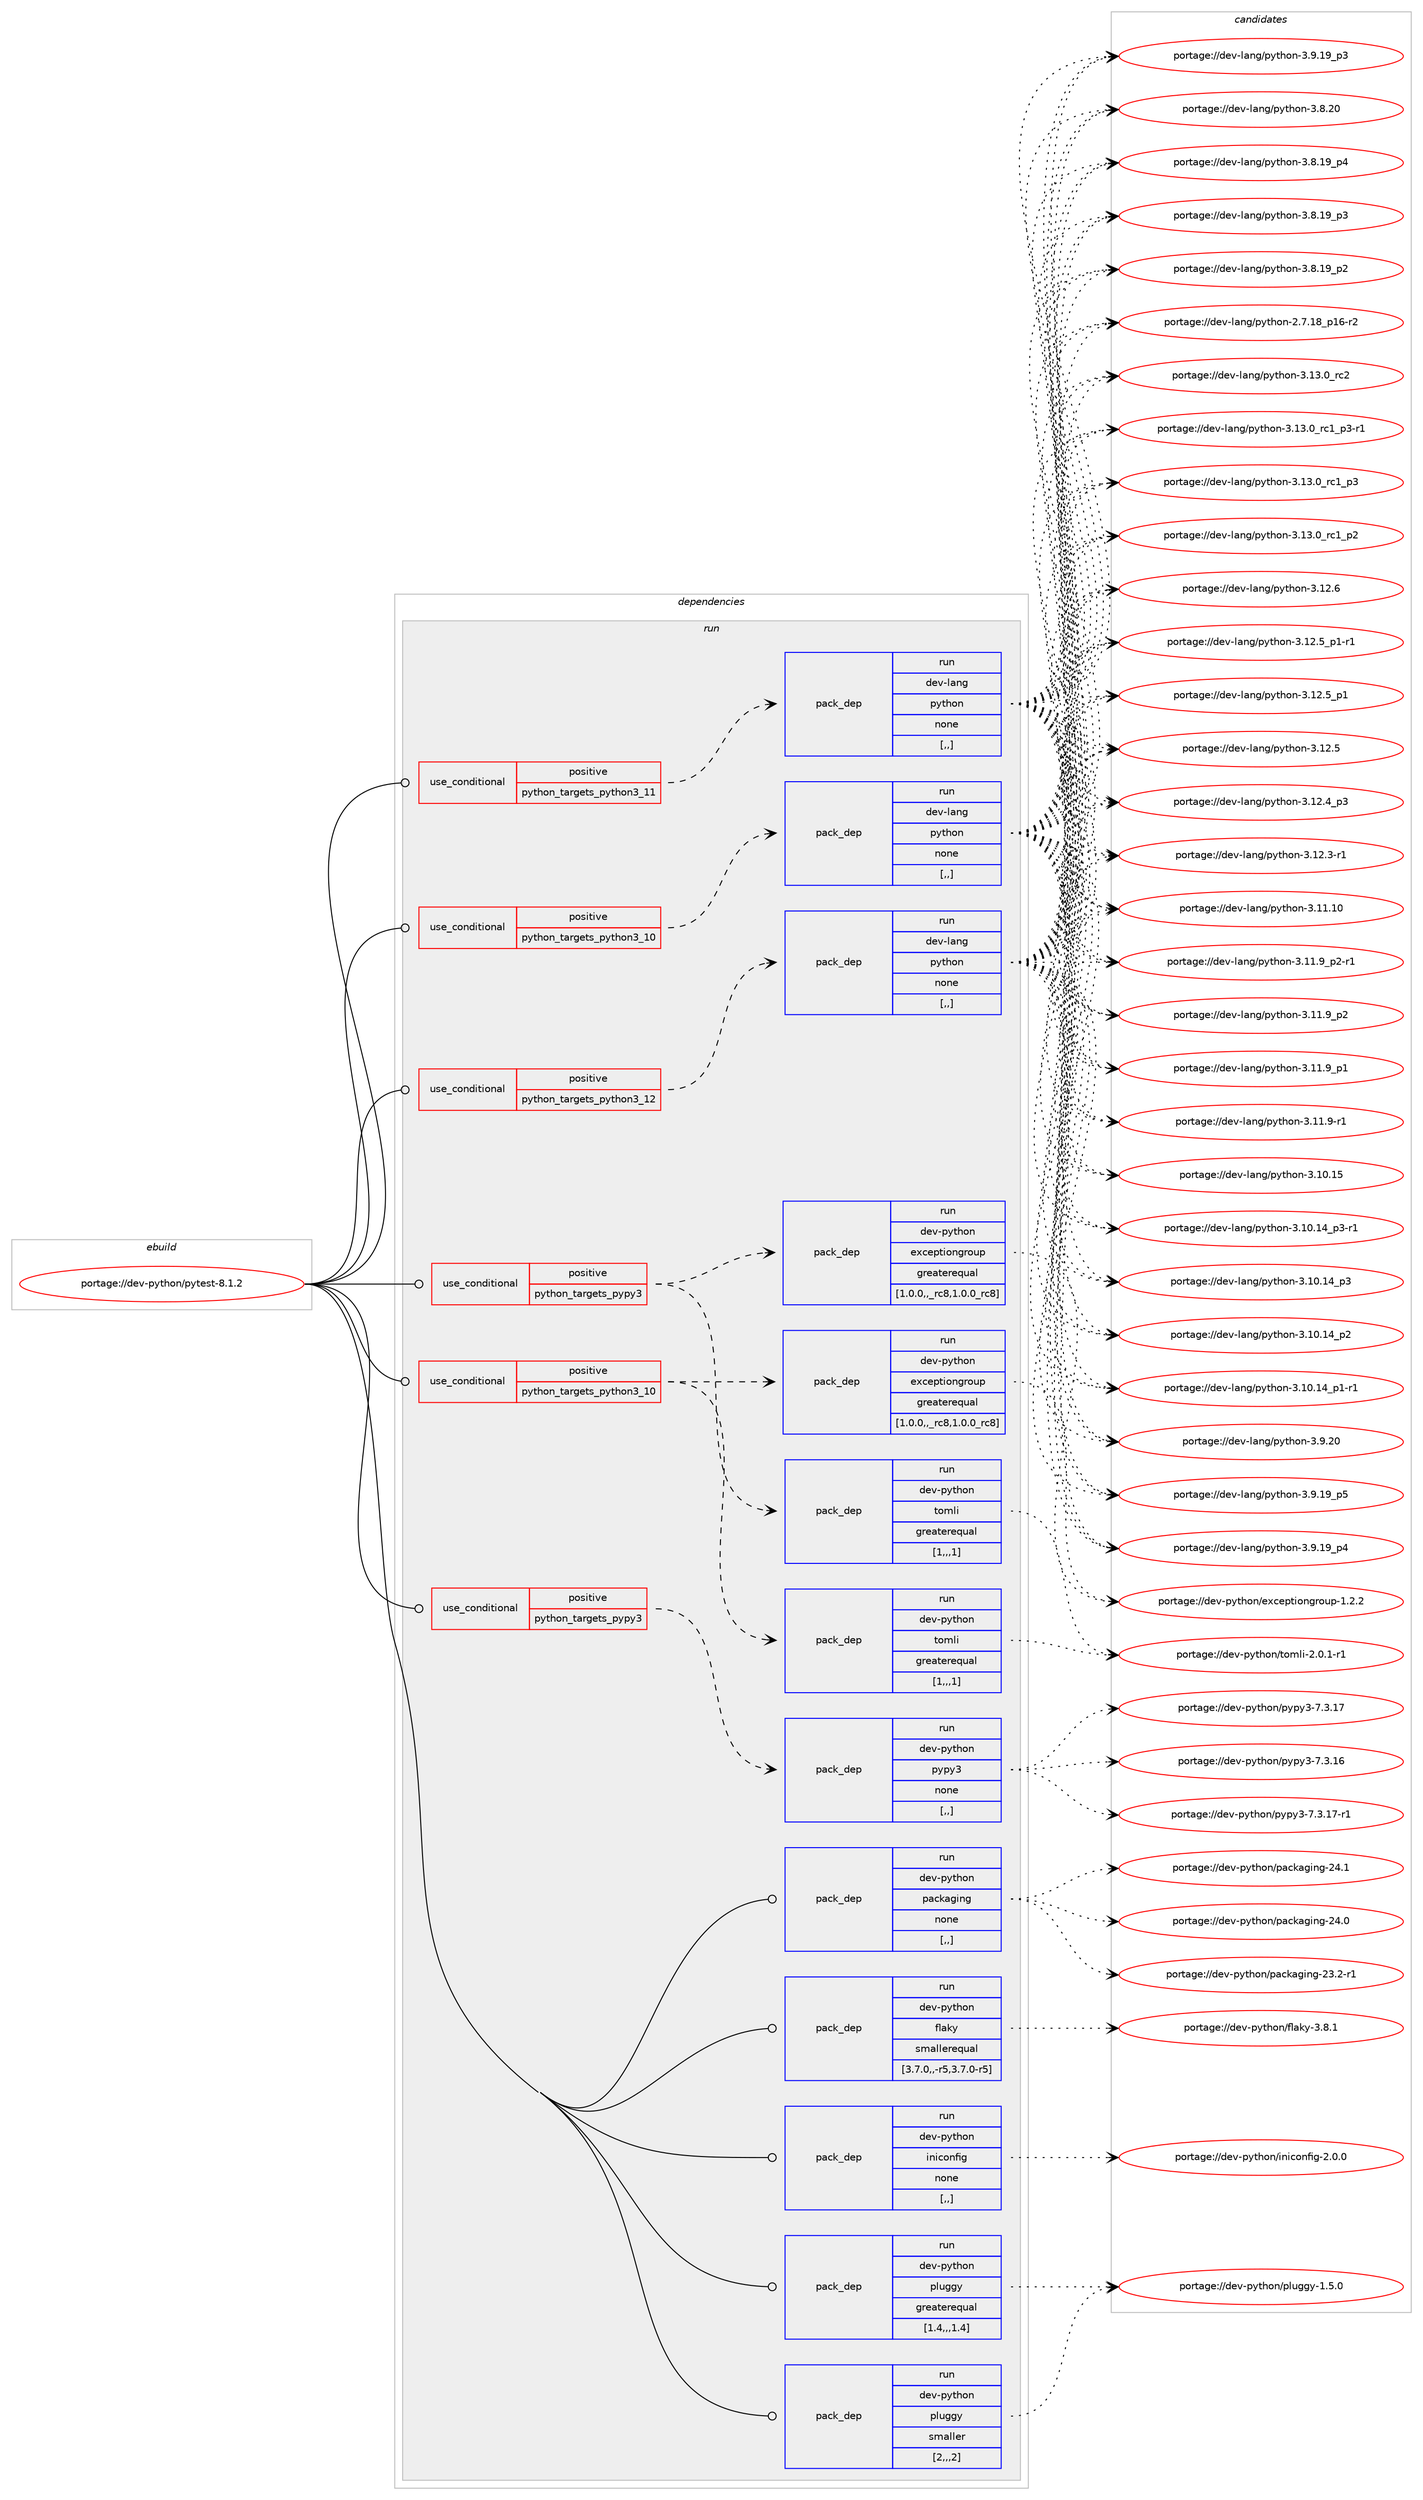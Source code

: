 digraph prolog {

# *************
# Graph options
# *************

newrank=true;
concentrate=true;
compound=true;
graph [rankdir=LR,fontname=Helvetica,fontsize=10,ranksep=1.5];#, ranksep=2.5, nodesep=0.2];
edge  [arrowhead=vee];
node  [fontname=Helvetica,fontsize=10];

# **********
# The ebuild
# **********

subgraph cluster_leftcol {
color=gray;
label=<<i>ebuild</i>>;
id [label="portage://dev-python/pytest-8.1.2", color=red, width=4, href="../dev-python/pytest-8.1.2.svg"];
}

# ****************
# The dependencies
# ****************

subgraph cluster_midcol {
color=gray;
label=<<i>dependencies</i>>;
subgraph cluster_compile {
fillcolor="#eeeeee";
style=filled;
label=<<i>compile</i>>;
}
subgraph cluster_compileandrun {
fillcolor="#eeeeee";
style=filled;
label=<<i>compile and run</i>>;
}
subgraph cluster_run {
fillcolor="#eeeeee";
style=filled;
label=<<i>run</i>>;
subgraph cond168410 {
dependency653960 [label=<<TABLE BORDER="0" CELLBORDER="1" CELLSPACING="0" CELLPADDING="4"><TR><TD ROWSPAN="3" CELLPADDING="10">use_conditional</TD></TR><TR><TD>positive</TD></TR><TR><TD>python_targets_pypy3</TD></TR></TABLE>>, shape=none, color=red];
subgraph pack480693 {
dependency653961 [label=<<TABLE BORDER="0" CELLBORDER="1" CELLSPACING="0" CELLPADDING="4" WIDTH="220"><TR><TD ROWSPAN="6" CELLPADDING="30">pack_dep</TD></TR><TR><TD WIDTH="110">run</TD></TR><TR><TD>dev-python</TD></TR><TR><TD>exceptiongroup</TD></TR><TR><TD>greaterequal</TD></TR><TR><TD>[1.0.0,,_rc8,1.0.0_rc8]</TD></TR></TABLE>>, shape=none, color=blue];
}
dependency653960:e -> dependency653961:w [weight=20,style="dashed",arrowhead="vee"];
subgraph pack480694 {
dependency653962 [label=<<TABLE BORDER="0" CELLBORDER="1" CELLSPACING="0" CELLPADDING="4" WIDTH="220"><TR><TD ROWSPAN="6" CELLPADDING="30">pack_dep</TD></TR><TR><TD WIDTH="110">run</TD></TR><TR><TD>dev-python</TD></TR><TR><TD>tomli</TD></TR><TR><TD>greaterequal</TD></TR><TR><TD>[1,,,1]</TD></TR></TABLE>>, shape=none, color=blue];
}
dependency653960:e -> dependency653962:w [weight=20,style="dashed",arrowhead="vee"];
}
id:e -> dependency653960:w [weight=20,style="solid",arrowhead="odot"];
subgraph cond168411 {
dependency653963 [label=<<TABLE BORDER="0" CELLBORDER="1" CELLSPACING="0" CELLPADDING="4"><TR><TD ROWSPAN="3" CELLPADDING="10">use_conditional</TD></TR><TR><TD>positive</TD></TR><TR><TD>python_targets_pypy3</TD></TR></TABLE>>, shape=none, color=red];
subgraph pack480695 {
dependency653964 [label=<<TABLE BORDER="0" CELLBORDER="1" CELLSPACING="0" CELLPADDING="4" WIDTH="220"><TR><TD ROWSPAN="6" CELLPADDING="30">pack_dep</TD></TR><TR><TD WIDTH="110">run</TD></TR><TR><TD>dev-python</TD></TR><TR><TD>pypy3</TD></TR><TR><TD>none</TD></TR><TR><TD>[,,]</TD></TR></TABLE>>, shape=none, color=blue];
}
dependency653963:e -> dependency653964:w [weight=20,style="dashed",arrowhead="vee"];
}
id:e -> dependency653963:w [weight=20,style="solid",arrowhead="odot"];
subgraph cond168412 {
dependency653965 [label=<<TABLE BORDER="0" CELLBORDER="1" CELLSPACING="0" CELLPADDING="4"><TR><TD ROWSPAN="3" CELLPADDING="10">use_conditional</TD></TR><TR><TD>positive</TD></TR><TR><TD>python_targets_python3_10</TD></TR></TABLE>>, shape=none, color=red];
subgraph pack480696 {
dependency653966 [label=<<TABLE BORDER="0" CELLBORDER="1" CELLSPACING="0" CELLPADDING="4" WIDTH="220"><TR><TD ROWSPAN="6" CELLPADDING="30">pack_dep</TD></TR><TR><TD WIDTH="110">run</TD></TR><TR><TD>dev-lang</TD></TR><TR><TD>python</TD></TR><TR><TD>none</TD></TR><TR><TD>[,,]</TD></TR></TABLE>>, shape=none, color=blue];
}
dependency653965:e -> dependency653966:w [weight=20,style="dashed",arrowhead="vee"];
}
id:e -> dependency653965:w [weight=20,style="solid",arrowhead="odot"];
subgraph cond168413 {
dependency653967 [label=<<TABLE BORDER="0" CELLBORDER="1" CELLSPACING="0" CELLPADDING="4"><TR><TD ROWSPAN="3" CELLPADDING="10">use_conditional</TD></TR><TR><TD>positive</TD></TR><TR><TD>python_targets_python3_10</TD></TR></TABLE>>, shape=none, color=red];
subgraph pack480697 {
dependency653968 [label=<<TABLE BORDER="0" CELLBORDER="1" CELLSPACING="0" CELLPADDING="4" WIDTH="220"><TR><TD ROWSPAN="6" CELLPADDING="30">pack_dep</TD></TR><TR><TD WIDTH="110">run</TD></TR><TR><TD>dev-python</TD></TR><TR><TD>exceptiongroup</TD></TR><TR><TD>greaterequal</TD></TR><TR><TD>[1.0.0,,_rc8,1.0.0_rc8]</TD></TR></TABLE>>, shape=none, color=blue];
}
dependency653967:e -> dependency653968:w [weight=20,style="dashed",arrowhead="vee"];
subgraph pack480698 {
dependency653969 [label=<<TABLE BORDER="0" CELLBORDER="1" CELLSPACING="0" CELLPADDING="4" WIDTH="220"><TR><TD ROWSPAN="6" CELLPADDING="30">pack_dep</TD></TR><TR><TD WIDTH="110">run</TD></TR><TR><TD>dev-python</TD></TR><TR><TD>tomli</TD></TR><TR><TD>greaterequal</TD></TR><TR><TD>[1,,,1]</TD></TR></TABLE>>, shape=none, color=blue];
}
dependency653967:e -> dependency653969:w [weight=20,style="dashed",arrowhead="vee"];
}
id:e -> dependency653967:w [weight=20,style="solid",arrowhead="odot"];
subgraph cond168414 {
dependency653970 [label=<<TABLE BORDER="0" CELLBORDER="1" CELLSPACING="0" CELLPADDING="4"><TR><TD ROWSPAN="3" CELLPADDING="10">use_conditional</TD></TR><TR><TD>positive</TD></TR><TR><TD>python_targets_python3_11</TD></TR></TABLE>>, shape=none, color=red];
subgraph pack480699 {
dependency653971 [label=<<TABLE BORDER="0" CELLBORDER="1" CELLSPACING="0" CELLPADDING="4" WIDTH="220"><TR><TD ROWSPAN="6" CELLPADDING="30">pack_dep</TD></TR><TR><TD WIDTH="110">run</TD></TR><TR><TD>dev-lang</TD></TR><TR><TD>python</TD></TR><TR><TD>none</TD></TR><TR><TD>[,,]</TD></TR></TABLE>>, shape=none, color=blue];
}
dependency653970:e -> dependency653971:w [weight=20,style="dashed",arrowhead="vee"];
}
id:e -> dependency653970:w [weight=20,style="solid",arrowhead="odot"];
subgraph cond168415 {
dependency653972 [label=<<TABLE BORDER="0" CELLBORDER="1" CELLSPACING="0" CELLPADDING="4"><TR><TD ROWSPAN="3" CELLPADDING="10">use_conditional</TD></TR><TR><TD>positive</TD></TR><TR><TD>python_targets_python3_12</TD></TR></TABLE>>, shape=none, color=red];
subgraph pack480700 {
dependency653973 [label=<<TABLE BORDER="0" CELLBORDER="1" CELLSPACING="0" CELLPADDING="4" WIDTH="220"><TR><TD ROWSPAN="6" CELLPADDING="30">pack_dep</TD></TR><TR><TD WIDTH="110">run</TD></TR><TR><TD>dev-lang</TD></TR><TR><TD>python</TD></TR><TR><TD>none</TD></TR><TR><TD>[,,]</TD></TR></TABLE>>, shape=none, color=blue];
}
dependency653972:e -> dependency653973:w [weight=20,style="dashed",arrowhead="vee"];
}
id:e -> dependency653972:w [weight=20,style="solid",arrowhead="odot"];
subgraph pack480701 {
dependency653974 [label=<<TABLE BORDER="0" CELLBORDER="1" CELLSPACING="0" CELLPADDING="4" WIDTH="220"><TR><TD ROWSPAN="6" CELLPADDING="30">pack_dep</TD></TR><TR><TD WIDTH="110">run</TD></TR><TR><TD>dev-python</TD></TR><TR><TD>iniconfig</TD></TR><TR><TD>none</TD></TR><TR><TD>[,,]</TD></TR></TABLE>>, shape=none, color=blue];
}
id:e -> dependency653974:w [weight=20,style="solid",arrowhead="odot"];
subgraph pack480702 {
dependency653975 [label=<<TABLE BORDER="0" CELLBORDER="1" CELLSPACING="0" CELLPADDING="4" WIDTH="220"><TR><TD ROWSPAN="6" CELLPADDING="30">pack_dep</TD></TR><TR><TD WIDTH="110">run</TD></TR><TR><TD>dev-python</TD></TR><TR><TD>packaging</TD></TR><TR><TD>none</TD></TR><TR><TD>[,,]</TD></TR></TABLE>>, shape=none, color=blue];
}
id:e -> dependency653975:w [weight=20,style="solid",arrowhead="odot"];
subgraph pack480703 {
dependency653976 [label=<<TABLE BORDER="0" CELLBORDER="1" CELLSPACING="0" CELLPADDING="4" WIDTH="220"><TR><TD ROWSPAN="6" CELLPADDING="30">pack_dep</TD></TR><TR><TD WIDTH="110">run</TD></TR><TR><TD>dev-python</TD></TR><TR><TD>pluggy</TD></TR><TR><TD>greaterequal</TD></TR><TR><TD>[1.4,,,1.4]</TD></TR></TABLE>>, shape=none, color=blue];
}
id:e -> dependency653976:w [weight=20,style="solid",arrowhead="odot"];
subgraph pack480704 {
dependency653977 [label=<<TABLE BORDER="0" CELLBORDER="1" CELLSPACING="0" CELLPADDING="4" WIDTH="220"><TR><TD ROWSPAN="6" CELLPADDING="30">pack_dep</TD></TR><TR><TD WIDTH="110">run</TD></TR><TR><TD>dev-python</TD></TR><TR><TD>pluggy</TD></TR><TR><TD>smaller</TD></TR><TR><TD>[2,,,2]</TD></TR></TABLE>>, shape=none, color=blue];
}
id:e -> dependency653977:w [weight=20,style="solid",arrowhead="odot"];
subgraph pack480705 {
dependency653978 [label=<<TABLE BORDER="0" CELLBORDER="1" CELLSPACING="0" CELLPADDING="4" WIDTH="220"><TR><TD ROWSPAN="6" CELLPADDING="30">pack_dep</TD></TR><TR><TD WIDTH="110">run</TD></TR><TR><TD>dev-python</TD></TR><TR><TD>flaky</TD></TR><TR><TD>smallerequal</TD></TR><TR><TD>[3.7.0,,-r5,3.7.0-r5]</TD></TR></TABLE>>, shape=none, color=blue];
}
id:e -> dependency653978:w [weight=20,style="solid",arrowhead="odot"];
}
}

# **************
# The candidates
# **************

subgraph cluster_choices {
rank=same;
color=gray;
label=<<i>candidates</i>>;

subgraph choice480693 {
color=black;
nodesep=1;
choice100101118451121211161041111104710112099101112116105111110103114111117112454946504650 [label="portage://dev-python/exceptiongroup-1.2.2", color=red, width=4,href="../dev-python/exceptiongroup-1.2.2.svg"];
dependency653961:e -> choice100101118451121211161041111104710112099101112116105111110103114111117112454946504650:w [style=dotted,weight="100"];
}
subgraph choice480694 {
color=black;
nodesep=1;
choice10010111845112121116104111110471161111091081054550464846494511449 [label="portage://dev-python/tomli-2.0.1-r1", color=red, width=4,href="../dev-python/tomli-2.0.1-r1.svg"];
dependency653962:e -> choice10010111845112121116104111110471161111091081054550464846494511449:w [style=dotted,weight="100"];
}
subgraph choice480695 {
color=black;
nodesep=1;
choice100101118451121211161041111104711212111212151455546514649554511449 [label="portage://dev-python/pypy3-7.3.17-r1", color=red, width=4,href="../dev-python/pypy3-7.3.17-r1.svg"];
choice10010111845112121116104111110471121211121215145554651464955 [label="portage://dev-python/pypy3-7.3.17", color=red, width=4,href="../dev-python/pypy3-7.3.17.svg"];
choice10010111845112121116104111110471121211121215145554651464954 [label="portage://dev-python/pypy3-7.3.16", color=red, width=4,href="../dev-python/pypy3-7.3.16.svg"];
dependency653964:e -> choice100101118451121211161041111104711212111212151455546514649554511449:w [style=dotted,weight="100"];
dependency653964:e -> choice10010111845112121116104111110471121211121215145554651464955:w [style=dotted,weight="100"];
dependency653964:e -> choice10010111845112121116104111110471121211121215145554651464954:w [style=dotted,weight="100"];
}
subgraph choice480696 {
color=black;
nodesep=1;
choice10010111845108971101034711212111610411111045514649514648951149950 [label="portage://dev-lang/python-3.13.0_rc2", color=red, width=4,href="../dev-lang/python-3.13.0_rc2.svg"];
choice1001011184510897110103471121211161041111104551464951464895114994995112514511449 [label="portage://dev-lang/python-3.13.0_rc1_p3-r1", color=red, width=4,href="../dev-lang/python-3.13.0_rc1_p3-r1.svg"];
choice100101118451089711010347112121116104111110455146495146489511499499511251 [label="portage://dev-lang/python-3.13.0_rc1_p3", color=red, width=4,href="../dev-lang/python-3.13.0_rc1_p3.svg"];
choice100101118451089711010347112121116104111110455146495146489511499499511250 [label="portage://dev-lang/python-3.13.0_rc1_p2", color=red, width=4,href="../dev-lang/python-3.13.0_rc1_p2.svg"];
choice10010111845108971101034711212111610411111045514649504654 [label="portage://dev-lang/python-3.12.6", color=red, width=4,href="../dev-lang/python-3.12.6.svg"];
choice1001011184510897110103471121211161041111104551464950465395112494511449 [label="portage://dev-lang/python-3.12.5_p1-r1", color=red, width=4,href="../dev-lang/python-3.12.5_p1-r1.svg"];
choice100101118451089711010347112121116104111110455146495046539511249 [label="portage://dev-lang/python-3.12.5_p1", color=red, width=4,href="../dev-lang/python-3.12.5_p1.svg"];
choice10010111845108971101034711212111610411111045514649504653 [label="portage://dev-lang/python-3.12.5", color=red, width=4,href="../dev-lang/python-3.12.5.svg"];
choice100101118451089711010347112121116104111110455146495046529511251 [label="portage://dev-lang/python-3.12.4_p3", color=red, width=4,href="../dev-lang/python-3.12.4_p3.svg"];
choice100101118451089711010347112121116104111110455146495046514511449 [label="portage://dev-lang/python-3.12.3-r1", color=red, width=4,href="../dev-lang/python-3.12.3-r1.svg"];
choice1001011184510897110103471121211161041111104551464949464948 [label="portage://dev-lang/python-3.11.10", color=red, width=4,href="../dev-lang/python-3.11.10.svg"];
choice1001011184510897110103471121211161041111104551464949465795112504511449 [label="portage://dev-lang/python-3.11.9_p2-r1", color=red, width=4,href="../dev-lang/python-3.11.9_p2-r1.svg"];
choice100101118451089711010347112121116104111110455146494946579511250 [label="portage://dev-lang/python-3.11.9_p2", color=red, width=4,href="../dev-lang/python-3.11.9_p2.svg"];
choice100101118451089711010347112121116104111110455146494946579511249 [label="portage://dev-lang/python-3.11.9_p1", color=red, width=4,href="../dev-lang/python-3.11.9_p1.svg"];
choice100101118451089711010347112121116104111110455146494946574511449 [label="portage://dev-lang/python-3.11.9-r1", color=red, width=4,href="../dev-lang/python-3.11.9-r1.svg"];
choice1001011184510897110103471121211161041111104551464948464953 [label="portage://dev-lang/python-3.10.15", color=red, width=4,href="../dev-lang/python-3.10.15.svg"];
choice100101118451089711010347112121116104111110455146494846495295112514511449 [label="portage://dev-lang/python-3.10.14_p3-r1", color=red, width=4,href="../dev-lang/python-3.10.14_p3-r1.svg"];
choice10010111845108971101034711212111610411111045514649484649529511251 [label="portage://dev-lang/python-3.10.14_p3", color=red, width=4,href="../dev-lang/python-3.10.14_p3.svg"];
choice10010111845108971101034711212111610411111045514649484649529511250 [label="portage://dev-lang/python-3.10.14_p2", color=red, width=4,href="../dev-lang/python-3.10.14_p2.svg"];
choice100101118451089711010347112121116104111110455146494846495295112494511449 [label="portage://dev-lang/python-3.10.14_p1-r1", color=red, width=4,href="../dev-lang/python-3.10.14_p1-r1.svg"];
choice10010111845108971101034711212111610411111045514657465048 [label="portage://dev-lang/python-3.9.20", color=red, width=4,href="../dev-lang/python-3.9.20.svg"];
choice100101118451089711010347112121116104111110455146574649579511253 [label="portage://dev-lang/python-3.9.19_p5", color=red, width=4,href="../dev-lang/python-3.9.19_p5.svg"];
choice100101118451089711010347112121116104111110455146574649579511252 [label="portage://dev-lang/python-3.9.19_p4", color=red, width=4,href="../dev-lang/python-3.9.19_p4.svg"];
choice100101118451089711010347112121116104111110455146574649579511251 [label="portage://dev-lang/python-3.9.19_p3", color=red, width=4,href="../dev-lang/python-3.9.19_p3.svg"];
choice10010111845108971101034711212111610411111045514656465048 [label="portage://dev-lang/python-3.8.20", color=red, width=4,href="../dev-lang/python-3.8.20.svg"];
choice100101118451089711010347112121116104111110455146564649579511252 [label="portage://dev-lang/python-3.8.19_p4", color=red, width=4,href="../dev-lang/python-3.8.19_p4.svg"];
choice100101118451089711010347112121116104111110455146564649579511251 [label="portage://dev-lang/python-3.8.19_p3", color=red, width=4,href="../dev-lang/python-3.8.19_p3.svg"];
choice100101118451089711010347112121116104111110455146564649579511250 [label="portage://dev-lang/python-3.8.19_p2", color=red, width=4,href="../dev-lang/python-3.8.19_p2.svg"];
choice100101118451089711010347112121116104111110455046554649569511249544511450 [label="portage://dev-lang/python-2.7.18_p16-r2", color=red, width=4,href="../dev-lang/python-2.7.18_p16-r2.svg"];
dependency653966:e -> choice10010111845108971101034711212111610411111045514649514648951149950:w [style=dotted,weight="100"];
dependency653966:e -> choice1001011184510897110103471121211161041111104551464951464895114994995112514511449:w [style=dotted,weight="100"];
dependency653966:e -> choice100101118451089711010347112121116104111110455146495146489511499499511251:w [style=dotted,weight="100"];
dependency653966:e -> choice100101118451089711010347112121116104111110455146495146489511499499511250:w [style=dotted,weight="100"];
dependency653966:e -> choice10010111845108971101034711212111610411111045514649504654:w [style=dotted,weight="100"];
dependency653966:e -> choice1001011184510897110103471121211161041111104551464950465395112494511449:w [style=dotted,weight="100"];
dependency653966:e -> choice100101118451089711010347112121116104111110455146495046539511249:w [style=dotted,weight="100"];
dependency653966:e -> choice10010111845108971101034711212111610411111045514649504653:w [style=dotted,weight="100"];
dependency653966:e -> choice100101118451089711010347112121116104111110455146495046529511251:w [style=dotted,weight="100"];
dependency653966:e -> choice100101118451089711010347112121116104111110455146495046514511449:w [style=dotted,weight="100"];
dependency653966:e -> choice1001011184510897110103471121211161041111104551464949464948:w [style=dotted,weight="100"];
dependency653966:e -> choice1001011184510897110103471121211161041111104551464949465795112504511449:w [style=dotted,weight="100"];
dependency653966:e -> choice100101118451089711010347112121116104111110455146494946579511250:w [style=dotted,weight="100"];
dependency653966:e -> choice100101118451089711010347112121116104111110455146494946579511249:w [style=dotted,weight="100"];
dependency653966:e -> choice100101118451089711010347112121116104111110455146494946574511449:w [style=dotted,weight="100"];
dependency653966:e -> choice1001011184510897110103471121211161041111104551464948464953:w [style=dotted,weight="100"];
dependency653966:e -> choice100101118451089711010347112121116104111110455146494846495295112514511449:w [style=dotted,weight="100"];
dependency653966:e -> choice10010111845108971101034711212111610411111045514649484649529511251:w [style=dotted,weight="100"];
dependency653966:e -> choice10010111845108971101034711212111610411111045514649484649529511250:w [style=dotted,weight="100"];
dependency653966:e -> choice100101118451089711010347112121116104111110455146494846495295112494511449:w [style=dotted,weight="100"];
dependency653966:e -> choice10010111845108971101034711212111610411111045514657465048:w [style=dotted,weight="100"];
dependency653966:e -> choice100101118451089711010347112121116104111110455146574649579511253:w [style=dotted,weight="100"];
dependency653966:e -> choice100101118451089711010347112121116104111110455146574649579511252:w [style=dotted,weight="100"];
dependency653966:e -> choice100101118451089711010347112121116104111110455146574649579511251:w [style=dotted,weight="100"];
dependency653966:e -> choice10010111845108971101034711212111610411111045514656465048:w [style=dotted,weight="100"];
dependency653966:e -> choice100101118451089711010347112121116104111110455146564649579511252:w [style=dotted,weight="100"];
dependency653966:e -> choice100101118451089711010347112121116104111110455146564649579511251:w [style=dotted,weight="100"];
dependency653966:e -> choice100101118451089711010347112121116104111110455146564649579511250:w [style=dotted,weight="100"];
dependency653966:e -> choice100101118451089711010347112121116104111110455046554649569511249544511450:w [style=dotted,weight="100"];
}
subgraph choice480697 {
color=black;
nodesep=1;
choice100101118451121211161041111104710112099101112116105111110103114111117112454946504650 [label="portage://dev-python/exceptiongroup-1.2.2", color=red, width=4,href="../dev-python/exceptiongroup-1.2.2.svg"];
dependency653968:e -> choice100101118451121211161041111104710112099101112116105111110103114111117112454946504650:w [style=dotted,weight="100"];
}
subgraph choice480698 {
color=black;
nodesep=1;
choice10010111845112121116104111110471161111091081054550464846494511449 [label="portage://dev-python/tomli-2.0.1-r1", color=red, width=4,href="../dev-python/tomli-2.0.1-r1.svg"];
dependency653969:e -> choice10010111845112121116104111110471161111091081054550464846494511449:w [style=dotted,weight="100"];
}
subgraph choice480699 {
color=black;
nodesep=1;
choice10010111845108971101034711212111610411111045514649514648951149950 [label="portage://dev-lang/python-3.13.0_rc2", color=red, width=4,href="../dev-lang/python-3.13.0_rc2.svg"];
choice1001011184510897110103471121211161041111104551464951464895114994995112514511449 [label="portage://dev-lang/python-3.13.0_rc1_p3-r1", color=red, width=4,href="../dev-lang/python-3.13.0_rc1_p3-r1.svg"];
choice100101118451089711010347112121116104111110455146495146489511499499511251 [label="portage://dev-lang/python-3.13.0_rc1_p3", color=red, width=4,href="../dev-lang/python-3.13.0_rc1_p3.svg"];
choice100101118451089711010347112121116104111110455146495146489511499499511250 [label="portage://dev-lang/python-3.13.0_rc1_p2", color=red, width=4,href="../dev-lang/python-3.13.0_rc1_p2.svg"];
choice10010111845108971101034711212111610411111045514649504654 [label="portage://dev-lang/python-3.12.6", color=red, width=4,href="../dev-lang/python-3.12.6.svg"];
choice1001011184510897110103471121211161041111104551464950465395112494511449 [label="portage://dev-lang/python-3.12.5_p1-r1", color=red, width=4,href="../dev-lang/python-3.12.5_p1-r1.svg"];
choice100101118451089711010347112121116104111110455146495046539511249 [label="portage://dev-lang/python-3.12.5_p1", color=red, width=4,href="../dev-lang/python-3.12.5_p1.svg"];
choice10010111845108971101034711212111610411111045514649504653 [label="portage://dev-lang/python-3.12.5", color=red, width=4,href="../dev-lang/python-3.12.5.svg"];
choice100101118451089711010347112121116104111110455146495046529511251 [label="portage://dev-lang/python-3.12.4_p3", color=red, width=4,href="../dev-lang/python-3.12.4_p3.svg"];
choice100101118451089711010347112121116104111110455146495046514511449 [label="portage://dev-lang/python-3.12.3-r1", color=red, width=4,href="../dev-lang/python-3.12.3-r1.svg"];
choice1001011184510897110103471121211161041111104551464949464948 [label="portage://dev-lang/python-3.11.10", color=red, width=4,href="../dev-lang/python-3.11.10.svg"];
choice1001011184510897110103471121211161041111104551464949465795112504511449 [label="portage://dev-lang/python-3.11.9_p2-r1", color=red, width=4,href="../dev-lang/python-3.11.9_p2-r1.svg"];
choice100101118451089711010347112121116104111110455146494946579511250 [label="portage://dev-lang/python-3.11.9_p2", color=red, width=4,href="../dev-lang/python-3.11.9_p2.svg"];
choice100101118451089711010347112121116104111110455146494946579511249 [label="portage://dev-lang/python-3.11.9_p1", color=red, width=4,href="../dev-lang/python-3.11.9_p1.svg"];
choice100101118451089711010347112121116104111110455146494946574511449 [label="portage://dev-lang/python-3.11.9-r1", color=red, width=4,href="../dev-lang/python-3.11.9-r1.svg"];
choice1001011184510897110103471121211161041111104551464948464953 [label="portage://dev-lang/python-3.10.15", color=red, width=4,href="../dev-lang/python-3.10.15.svg"];
choice100101118451089711010347112121116104111110455146494846495295112514511449 [label="portage://dev-lang/python-3.10.14_p3-r1", color=red, width=4,href="../dev-lang/python-3.10.14_p3-r1.svg"];
choice10010111845108971101034711212111610411111045514649484649529511251 [label="portage://dev-lang/python-3.10.14_p3", color=red, width=4,href="../dev-lang/python-3.10.14_p3.svg"];
choice10010111845108971101034711212111610411111045514649484649529511250 [label="portage://dev-lang/python-3.10.14_p2", color=red, width=4,href="../dev-lang/python-3.10.14_p2.svg"];
choice100101118451089711010347112121116104111110455146494846495295112494511449 [label="portage://dev-lang/python-3.10.14_p1-r1", color=red, width=4,href="../dev-lang/python-3.10.14_p1-r1.svg"];
choice10010111845108971101034711212111610411111045514657465048 [label="portage://dev-lang/python-3.9.20", color=red, width=4,href="../dev-lang/python-3.9.20.svg"];
choice100101118451089711010347112121116104111110455146574649579511253 [label="portage://dev-lang/python-3.9.19_p5", color=red, width=4,href="../dev-lang/python-3.9.19_p5.svg"];
choice100101118451089711010347112121116104111110455146574649579511252 [label="portage://dev-lang/python-3.9.19_p4", color=red, width=4,href="../dev-lang/python-3.9.19_p4.svg"];
choice100101118451089711010347112121116104111110455146574649579511251 [label="portage://dev-lang/python-3.9.19_p3", color=red, width=4,href="../dev-lang/python-3.9.19_p3.svg"];
choice10010111845108971101034711212111610411111045514656465048 [label="portage://dev-lang/python-3.8.20", color=red, width=4,href="../dev-lang/python-3.8.20.svg"];
choice100101118451089711010347112121116104111110455146564649579511252 [label="portage://dev-lang/python-3.8.19_p4", color=red, width=4,href="../dev-lang/python-3.8.19_p4.svg"];
choice100101118451089711010347112121116104111110455146564649579511251 [label="portage://dev-lang/python-3.8.19_p3", color=red, width=4,href="../dev-lang/python-3.8.19_p3.svg"];
choice100101118451089711010347112121116104111110455146564649579511250 [label="portage://dev-lang/python-3.8.19_p2", color=red, width=4,href="../dev-lang/python-3.8.19_p2.svg"];
choice100101118451089711010347112121116104111110455046554649569511249544511450 [label="portage://dev-lang/python-2.7.18_p16-r2", color=red, width=4,href="../dev-lang/python-2.7.18_p16-r2.svg"];
dependency653971:e -> choice10010111845108971101034711212111610411111045514649514648951149950:w [style=dotted,weight="100"];
dependency653971:e -> choice1001011184510897110103471121211161041111104551464951464895114994995112514511449:w [style=dotted,weight="100"];
dependency653971:e -> choice100101118451089711010347112121116104111110455146495146489511499499511251:w [style=dotted,weight="100"];
dependency653971:e -> choice100101118451089711010347112121116104111110455146495146489511499499511250:w [style=dotted,weight="100"];
dependency653971:e -> choice10010111845108971101034711212111610411111045514649504654:w [style=dotted,weight="100"];
dependency653971:e -> choice1001011184510897110103471121211161041111104551464950465395112494511449:w [style=dotted,weight="100"];
dependency653971:e -> choice100101118451089711010347112121116104111110455146495046539511249:w [style=dotted,weight="100"];
dependency653971:e -> choice10010111845108971101034711212111610411111045514649504653:w [style=dotted,weight="100"];
dependency653971:e -> choice100101118451089711010347112121116104111110455146495046529511251:w [style=dotted,weight="100"];
dependency653971:e -> choice100101118451089711010347112121116104111110455146495046514511449:w [style=dotted,weight="100"];
dependency653971:e -> choice1001011184510897110103471121211161041111104551464949464948:w [style=dotted,weight="100"];
dependency653971:e -> choice1001011184510897110103471121211161041111104551464949465795112504511449:w [style=dotted,weight="100"];
dependency653971:e -> choice100101118451089711010347112121116104111110455146494946579511250:w [style=dotted,weight="100"];
dependency653971:e -> choice100101118451089711010347112121116104111110455146494946579511249:w [style=dotted,weight="100"];
dependency653971:e -> choice100101118451089711010347112121116104111110455146494946574511449:w [style=dotted,weight="100"];
dependency653971:e -> choice1001011184510897110103471121211161041111104551464948464953:w [style=dotted,weight="100"];
dependency653971:e -> choice100101118451089711010347112121116104111110455146494846495295112514511449:w [style=dotted,weight="100"];
dependency653971:e -> choice10010111845108971101034711212111610411111045514649484649529511251:w [style=dotted,weight="100"];
dependency653971:e -> choice10010111845108971101034711212111610411111045514649484649529511250:w [style=dotted,weight="100"];
dependency653971:e -> choice100101118451089711010347112121116104111110455146494846495295112494511449:w [style=dotted,weight="100"];
dependency653971:e -> choice10010111845108971101034711212111610411111045514657465048:w [style=dotted,weight="100"];
dependency653971:e -> choice100101118451089711010347112121116104111110455146574649579511253:w [style=dotted,weight="100"];
dependency653971:e -> choice100101118451089711010347112121116104111110455146574649579511252:w [style=dotted,weight="100"];
dependency653971:e -> choice100101118451089711010347112121116104111110455146574649579511251:w [style=dotted,weight="100"];
dependency653971:e -> choice10010111845108971101034711212111610411111045514656465048:w [style=dotted,weight="100"];
dependency653971:e -> choice100101118451089711010347112121116104111110455146564649579511252:w [style=dotted,weight="100"];
dependency653971:e -> choice100101118451089711010347112121116104111110455146564649579511251:w [style=dotted,weight="100"];
dependency653971:e -> choice100101118451089711010347112121116104111110455146564649579511250:w [style=dotted,weight="100"];
dependency653971:e -> choice100101118451089711010347112121116104111110455046554649569511249544511450:w [style=dotted,weight="100"];
}
subgraph choice480700 {
color=black;
nodesep=1;
choice10010111845108971101034711212111610411111045514649514648951149950 [label="portage://dev-lang/python-3.13.0_rc2", color=red, width=4,href="../dev-lang/python-3.13.0_rc2.svg"];
choice1001011184510897110103471121211161041111104551464951464895114994995112514511449 [label="portage://dev-lang/python-3.13.0_rc1_p3-r1", color=red, width=4,href="../dev-lang/python-3.13.0_rc1_p3-r1.svg"];
choice100101118451089711010347112121116104111110455146495146489511499499511251 [label="portage://dev-lang/python-3.13.0_rc1_p3", color=red, width=4,href="../dev-lang/python-3.13.0_rc1_p3.svg"];
choice100101118451089711010347112121116104111110455146495146489511499499511250 [label="portage://dev-lang/python-3.13.0_rc1_p2", color=red, width=4,href="../dev-lang/python-3.13.0_rc1_p2.svg"];
choice10010111845108971101034711212111610411111045514649504654 [label="portage://dev-lang/python-3.12.6", color=red, width=4,href="../dev-lang/python-3.12.6.svg"];
choice1001011184510897110103471121211161041111104551464950465395112494511449 [label="portage://dev-lang/python-3.12.5_p1-r1", color=red, width=4,href="../dev-lang/python-3.12.5_p1-r1.svg"];
choice100101118451089711010347112121116104111110455146495046539511249 [label="portage://dev-lang/python-3.12.5_p1", color=red, width=4,href="../dev-lang/python-3.12.5_p1.svg"];
choice10010111845108971101034711212111610411111045514649504653 [label="portage://dev-lang/python-3.12.5", color=red, width=4,href="../dev-lang/python-3.12.5.svg"];
choice100101118451089711010347112121116104111110455146495046529511251 [label="portage://dev-lang/python-3.12.4_p3", color=red, width=4,href="../dev-lang/python-3.12.4_p3.svg"];
choice100101118451089711010347112121116104111110455146495046514511449 [label="portage://dev-lang/python-3.12.3-r1", color=red, width=4,href="../dev-lang/python-3.12.3-r1.svg"];
choice1001011184510897110103471121211161041111104551464949464948 [label="portage://dev-lang/python-3.11.10", color=red, width=4,href="../dev-lang/python-3.11.10.svg"];
choice1001011184510897110103471121211161041111104551464949465795112504511449 [label="portage://dev-lang/python-3.11.9_p2-r1", color=red, width=4,href="../dev-lang/python-3.11.9_p2-r1.svg"];
choice100101118451089711010347112121116104111110455146494946579511250 [label="portage://dev-lang/python-3.11.9_p2", color=red, width=4,href="../dev-lang/python-3.11.9_p2.svg"];
choice100101118451089711010347112121116104111110455146494946579511249 [label="portage://dev-lang/python-3.11.9_p1", color=red, width=4,href="../dev-lang/python-3.11.9_p1.svg"];
choice100101118451089711010347112121116104111110455146494946574511449 [label="portage://dev-lang/python-3.11.9-r1", color=red, width=4,href="../dev-lang/python-3.11.9-r1.svg"];
choice1001011184510897110103471121211161041111104551464948464953 [label="portage://dev-lang/python-3.10.15", color=red, width=4,href="../dev-lang/python-3.10.15.svg"];
choice100101118451089711010347112121116104111110455146494846495295112514511449 [label="portage://dev-lang/python-3.10.14_p3-r1", color=red, width=4,href="../dev-lang/python-3.10.14_p3-r1.svg"];
choice10010111845108971101034711212111610411111045514649484649529511251 [label="portage://dev-lang/python-3.10.14_p3", color=red, width=4,href="../dev-lang/python-3.10.14_p3.svg"];
choice10010111845108971101034711212111610411111045514649484649529511250 [label="portage://dev-lang/python-3.10.14_p2", color=red, width=4,href="../dev-lang/python-3.10.14_p2.svg"];
choice100101118451089711010347112121116104111110455146494846495295112494511449 [label="portage://dev-lang/python-3.10.14_p1-r1", color=red, width=4,href="../dev-lang/python-3.10.14_p1-r1.svg"];
choice10010111845108971101034711212111610411111045514657465048 [label="portage://dev-lang/python-3.9.20", color=red, width=4,href="../dev-lang/python-3.9.20.svg"];
choice100101118451089711010347112121116104111110455146574649579511253 [label="portage://dev-lang/python-3.9.19_p5", color=red, width=4,href="../dev-lang/python-3.9.19_p5.svg"];
choice100101118451089711010347112121116104111110455146574649579511252 [label="portage://dev-lang/python-3.9.19_p4", color=red, width=4,href="../dev-lang/python-3.9.19_p4.svg"];
choice100101118451089711010347112121116104111110455146574649579511251 [label="portage://dev-lang/python-3.9.19_p3", color=red, width=4,href="../dev-lang/python-3.9.19_p3.svg"];
choice10010111845108971101034711212111610411111045514656465048 [label="portage://dev-lang/python-3.8.20", color=red, width=4,href="../dev-lang/python-3.8.20.svg"];
choice100101118451089711010347112121116104111110455146564649579511252 [label="portage://dev-lang/python-3.8.19_p4", color=red, width=4,href="../dev-lang/python-3.8.19_p4.svg"];
choice100101118451089711010347112121116104111110455146564649579511251 [label="portage://dev-lang/python-3.8.19_p3", color=red, width=4,href="../dev-lang/python-3.8.19_p3.svg"];
choice100101118451089711010347112121116104111110455146564649579511250 [label="portage://dev-lang/python-3.8.19_p2", color=red, width=4,href="../dev-lang/python-3.8.19_p2.svg"];
choice100101118451089711010347112121116104111110455046554649569511249544511450 [label="portage://dev-lang/python-2.7.18_p16-r2", color=red, width=4,href="../dev-lang/python-2.7.18_p16-r2.svg"];
dependency653973:e -> choice10010111845108971101034711212111610411111045514649514648951149950:w [style=dotted,weight="100"];
dependency653973:e -> choice1001011184510897110103471121211161041111104551464951464895114994995112514511449:w [style=dotted,weight="100"];
dependency653973:e -> choice100101118451089711010347112121116104111110455146495146489511499499511251:w [style=dotted,weight="100"];
dependency653973:e -> choice100101118451089711010347112121116104111110455146495146489511499499511250:w [style=dotted,weight="100"];
dependency653973:e -> choice10010111845108971101034711212111610411111045514649504654:w [style=dotted,weight="100"];
dependency653973:e -> choice1001011184510897110103471121211161041111104551464950465395112494511449:w [style=dotted,weight="100"];
dependency653973:e -> choice100101118451089711010347112121116104111110455146495046539511249:w [style=dotted,weight="100"];
dependency653973:e -> choice10010111845108971101034711212111610411111045514649504653:w [style=dotted,weight="100"];
dependency653973:e -> choice100101118451089711010347112121116104111110455146495046529511251:w [style=dotted,weight="100"];
dependency653973:e -> choice100101118451089711010347112121116104111110455146495046514511449:w [style=dotted,weight="100"];
dependency653973:e -> choice1001011184510897110103471121211161041111104551464949464948:w [style=dotted,weight="100"];
dependency653973:e -> choice1001011184510897110103471121211161041111104551464949465795112504511449:w [style=dotted,weight="100"];
dependency653973:e -> choice100101118451089711010347112121116104111110455146494946579511250:w [style=dotted,weight="100"];
dependency653973:e -> choice100101118451089711010347112121116104111110455146494946579511249:w [style=dotted,weight="100"];
dependency653973:e -> choice100101118451089711010347112121116104111110455146494946574511449:w [style=dotted,weight="100"];
dependency653973:e -> choice1001011184510897110103471121211161041111104551464948464953:w [style=dotted,weight="100"];
dependency653973:e -> choice100101118451089711010347112121116104111110455146494846495295112514511449:w [style=dotted,weight="100"];
dependency653973:e -> choice10010111845108971101034711212111610411111045514649484649529511251:w [style=dotted,weight="100"];
dependency653973:e -> choice10010111845108971101034711212111610411111045514649484649529511250:w [style=dotted,weight="100"];
dependency653973:e -> choice100101118451089711010347112121116104111110455146494846495295112494511449:w [style=dotted,weight="100"];
dependency653973:e -> choice10010111845108971101034711212111610411111045514657465048:w [style=dotted,weight="100"];
dependency653973:e -> choice100101118451089711010347112121116104111110455146574649579511253:w [style=dotted,weight="100"];
dependency653973:e -> choice100101118451089711010347112121116104111110455146574649579511252:w [style=dotted,weight="100"];
dependency653973:e -> choice100101118451089711010347112121116104111110455146574649579511251:w [style=dotted,weight="100"];
dependency653973:e -> choice10010111845108971101034711212111610411111045514656465048:w [style=dotted,weight="100"];
dependency653973:e -> choice100101118451089711010347112121116104111110455146564649579511252:w [style=dotted,weight="100"];
dependency653973:e -> choice100101118451089711010347112121116104111110455146564649579511251:w [style=dotted,weight="100"];
dependency653973:e -> choice100101118451089711010347112121116104111110455146564649579511250:w [style=dotted,weight="100"];
dependency653973:e -> choice100101118451089711010347112121116104111110455046554649569511249544511450:w [style=dotted,weight="100"];
}
subgraph choice480701 {
color=black;
nodesep=1;
choice100101118451121211161041111104710511010599111110102105103455046484648 [label="portage://dev-python/iniconfig-2.0.0", color=red, width=4,href="../dev-python/iniconfig-2.0.0.svg"];
dependency653974:e -> choice100101118451121211161041111104710511010599111110102105103455046484648:w [style=dotted,weight="100"];
}
subgraph choice480702 {
color=black;
nodesep=1;
choice10010111845112121116104111110471129799107971031051101034550524649 [label="portage://dev-python/packaging-24.1", color=red, width=4,href="../dev-python/packaging-24.1.svg"];
choice10010111845112121116104111110471129799107971031051101034550524648 [label="portage://dev-python/packaging-24.0", color=red, width=4,href="../dev-python/packaging-24.0.svg"];
choice100101118451121211161041111104711297991079710310511010345505146504511449 [label="portage://dev-python/packaging-23.2-r1", color=red, width=4,href="../dev-python/packaging-23.2-r1.svg"];
dependency653975:e -> choice10010111845112121116104111110471129799107971031051101034550524649:w [style=dotted,weight="100"];
dependency653975:e -> choice10010111845112121116104111110471129799107971031051101034550524648:w [style=dotted,weight="100"];
dependency653975:e -> choice100101118451121211161041111104711297991079710310511010345505146504511449:w [style=dotted,weight="100"];
}
subgraph choice480703 {
color=black;
nodesep=1;
choice1001011184511212111610411111047112108117103103121454946534648 [label="portage://dev-python/pluggy-1.5.0", color=red, width=4,href="../dev-python/pluggy-1.5.0.svg"];
dependency653976:e -> choice1001011184511212111610411111047112108117103103121454946534648:w [style=dotted,weight="100"];
}
subgraph choice480704 {
color=black;
nodesep=1;
choice1001011184511212111610411111047112108117103103121454946534648 [label="portage://dev-python/pluggy-1.5.0", color=red, width=4,href="../dev-python/pluggy-1.5.0.svg"];
dependency653977:e -> choice1001011184511212111610411111047112108117103103121454946534648:w [style=dotted,weight="100"];
}
subgraph choice480705 {
color=black;
nodesep=1;
choice100101118451121211161041111104710210897107121455146564649 [label="portage://dev-python/flaky-3.8.1", color=red, width=4,href="../dev-python/flaky-3.8.1.svg"];
dependency653978:e -> choice100101118451121211161041111104710210897107121455146564649:w [style=dotted,weight="100"];
}
}

}
